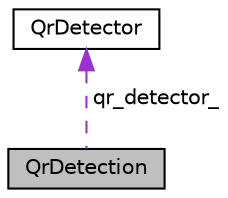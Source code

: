 digraph "QrDetection"
{
  edge [fontname="Helvetica",fontsize="10",labelfontname="Helvetica",labelfontsize="10"];
  node [fontname="Helvetica",fontsize="10",shape=record];
  Node1 [label="QrDetection",height=0.2,width=0.4,color="black", fillcolor="grey75", style="filled" fontcolor="black"];
  Node2 -> Node1 [dir="back",color="darkorchid3",fontsize="10",style="dashed",label=" qr_detector_" ,fontname="Helvetica"];
  Node2 [label="QrDetector",height=0.2,width=0.4,color="black", fillcolor="white", style="filled",URL="$classQrDetector.html",tooltip="Provides the QR detection functionality. "];
}
